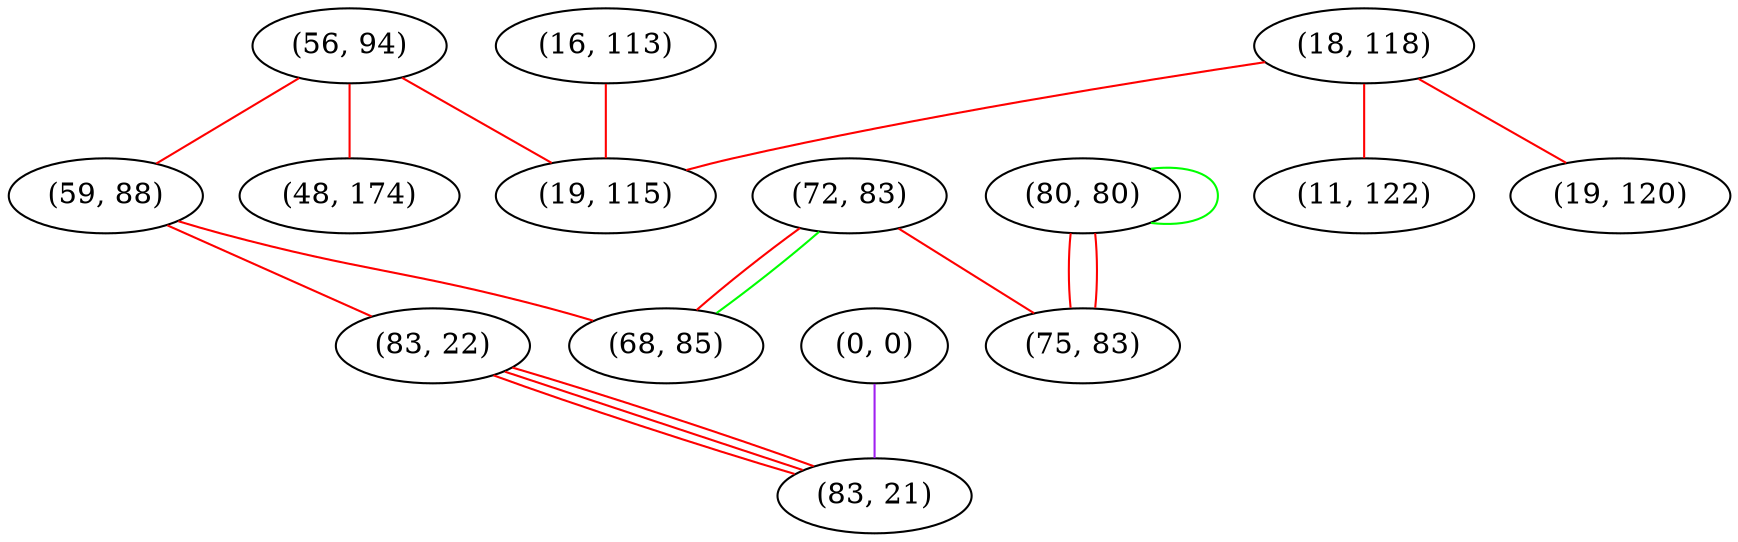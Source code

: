 graph "" {
"(16, 113)";
"(56, 94)";
"(18, 118)";
"(19, 115)";
"(59, 88)";
"(72, 83)";
"(0, 0)";
"(19, 120)";
"(11, 122)";
"(80, 80)";
"(83, 22)";
"(68, 85)";
"(48, 174)";
"(75, 83)";
"(83, 21)";
"(16, 113)" -- "(19, 115)"  [color=red, key=0, weight=1];
"(56, 94)" -- "(59, 88)"  [color=red, key=0, weight=1];
"(56, 94)" -- "(48, 174)"  [color=red, key=0, weight=1];
"(56, 94)" -- "(19, 115)"  [color=red, key=0, weight=1];
"(18, 118)" -- "(19, 120)"  [color=red, key=0, weight=1];
"(18, 118)" -- "(11, 122)"  [color=red, key=0, weight=1];
"(18, 118)" -- "(19, 115)"  [color=red, key=0, weight=1];
"(59, 88)" -- "(68, 85)"  [color=red, key=0, weight=1];
"(59, 88)" -- "(83, 22)"  [color=red, key=0, weight=1];
"(72, 83)" -- "(68, 85)"  [color=red, key=0, weight=1];
"(72, 83)" -- "(68, 85)"  [color=green, key=1, weight=2];
"(72, 83)" -- "(75, 83)"  [color=red, key=0, weight=1];
"(0, 0)" -- "(83, 21)"  [color=purple, key=0, weight=4];
"(80, 80)" -- "(80, 80)"  [color=green, key=0, weight=2];
"(80, 80)" -- "(75, 83)"  [color=red, key=0, weight=1];
"(80, 80)" -- "(75, 83)"  [color=red, key=1, weight=1];
"(83, 22)" -- "(83, 21)"  [color=red, key=0, weight=1];
"(83, 22)" -- "(83, 21)"  [color=red, key=1, weight=1];
"(83, 22)" -- "(83, 21)"  [color=red, key=2, weight=1];
}
